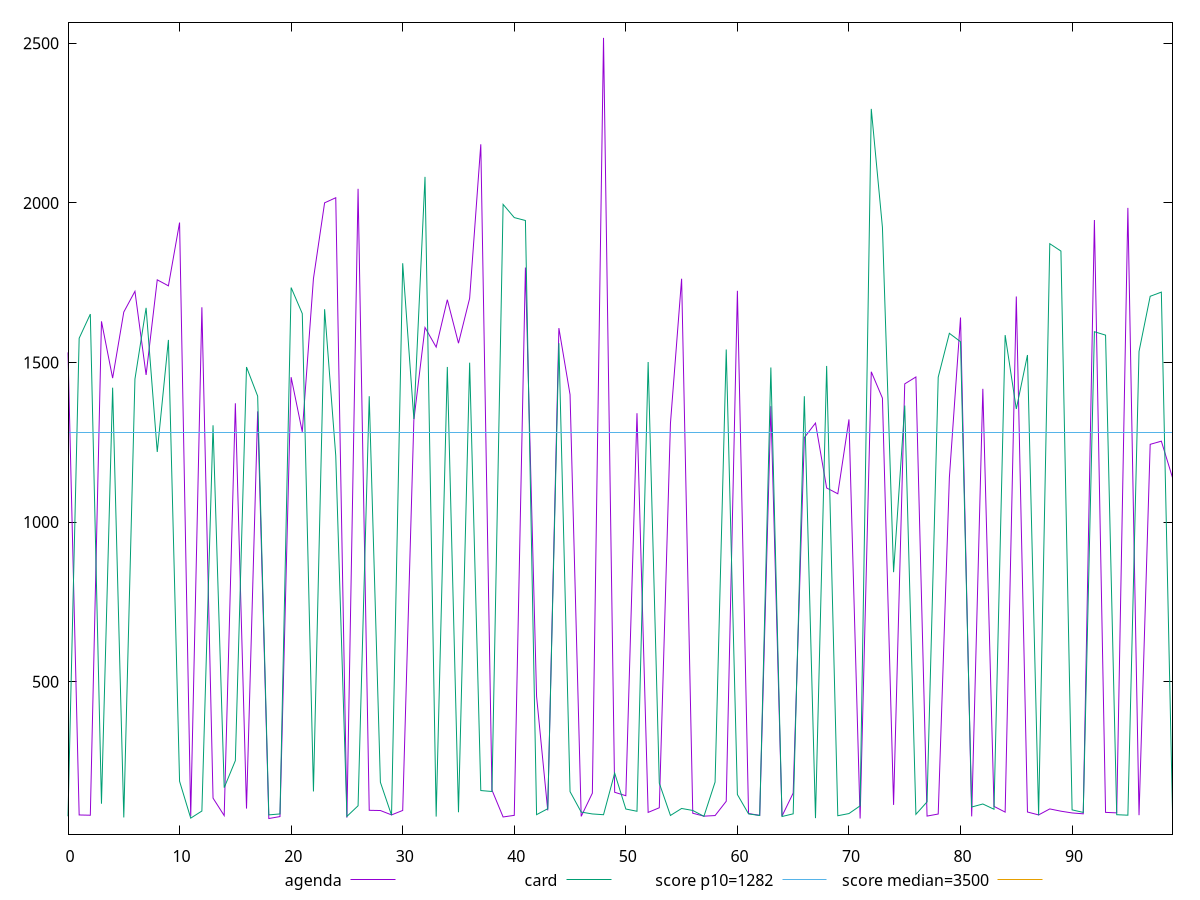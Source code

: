 reset

$agenda <<EOF
0 1531.6039999999991
1 82.39999999999998
2 81.56399999999998
3 1628.9399999999982
4 1451.1159999999986
5 1658.1080000000009
6 1723.0159999999996
7 1461.1119999999987
8 1759.019999999999
9 1740.1359999999997
10 1938.4279999999992
11 77.67199999999997
12 1673.0679999999986
13 135.17600000000004
14 80.43199999999997
15 1372.1359999999988
16 102.416
17 1346.8960000000004
18 71.24799999999999
19 77.36799999999998
20 1453.9879999999994
21 1282.5559999999996
22 1762.8639999999994
23 2000.2599999999984
24 2016.2439999999992
25 74.072
26 2044.1039999999985
27 96.97199999999998
28 96.29599999999996
29 82.59999999999997
30 96.50400000000002
31 1319.4559999999992
32 1609.5839999999985
33 1548.1919999999993
34 1696.7319999999986
35 1560.4759999999994
36 1701.0039999999983
37 2183.7319999999995
38 160.45199999999994
39 76.09999999999997
40 81.17599999999997
41 1797.551999999999
42 453.72800000000007
43 96.72799999999998
44 1607.7519999999997
45 1399.2919999999995
46 78.01199999999997
47 150.66000000000003
48 2516.9680000000003
49 153.476
50 142.69200000000004
51 1341.192
52 90.41999999999996
53 104.96399999999997
54 1309.191999999999
55 1762.4559999999992
56 87.82399999999998
57 78.68399999999997
58 80.49599999999998
59 125.3
60 1724.5520000000004
61 86.75599999999997
62 81.23199999999997
63 1363.2639999999994
64 78.86399999999998
65 150.94
66 1264.7239999999997
67 1310.2599999999993
68 1106.9280000000008
69 1088.6519999999991
70 1321.7199999999993
71 71.27199999999998
72 1470.9719999999986
73 1388.4359999999997
74 113.94
75 1433.0399999999995
76 1454.6199999999994
77 78.87999999999998
78 85.35999999999996
79 1139.1239999999993
80 1640.903999999999
81 77.97199999999998
82 1417.487999999999
83 109.26399999999998
84 91.34799999999998
85 1706.9119999999994
86 91.65999999999997
87 82.56399999999996
88 101.31599999999997
89 94.21599999999998
90 88.72799999999998
91 85.96399999999998
92 1946.455999999999
93 90.50799999999998
94 88.93599999999998
95 1984.4959999999994
96 81.63999999999997
97 1243.5919999999996
98 1253.5439999999992
99 1139.311999999999
EOF

$card <<EOF
0 78.23199999999999
1 1575.9679999999992
2 1651.655999999999
3 117.51200000000001
4 1421.1119999999992
5 74.58399999999995
6 1448.1559999999988
7 1671.163999999999
8 1219.6279999999997
9 1570.7159999999988
10 187.948
11 72.42399999999999
12 94.708
13 1303.3359999999989
14 167.87599999999998
15 252.63600000000005
16 1485.7639999999994
17 1394.6399999999987
18 82.64799999999997
19 85.616
20 1734.7439999999995
21 1653.1839999999997
22 156.14000000000004
23 1666.8639999999996
24 1207.6559999999993
25 77.94000000000001
26 111.184
27 1394.3639999999996
28 184.97600000000014
29 81.64399999999996
30 1810.9519999999993
31 1322.9559999999997
32 2081.647999999999
33 77.304
34 1486.1279999999997
35 90.94799999999998
36 1499.3839999999996
37 158.908
38 155.90400000000005
39 1995.368
40 1953.996
41 1944.871999999999
42 83.32799999999997
43 101.90799999999996
44 1560.504
45 155.524
46 91.42399999999998
47 85.55199999999996
48 83.15999999999998
49 213.528
50 101.004
51 93.93599999999996
52 1501.4439999999986
53 181.88800000000003
54 80.80799999999996
55 102.72800000000001
56 96.51199999999996
57 78.192
58 185.45599999999993
59 1540.8919999999991
60 146.368
61 85.83199999999998
62 80.61199999999997
63 1484.3199999999997
64 77.54799999999996
65 85.91199999999999
66 1394.3319999999994
67 72.41199999999998
68 1489.1479999999997
69 79.98399999999998
70 86.776
71 110.988
72 2294.6199999999994
73 1923.5999999999979
74 843.0959999999994
75 1365.1999999999996
76 84.28399999999996
77 123.46800000000002
78 1454.039999999999
79 1591.4519999999993
80 1565.156
81 107.27200000000002
82 116.75999999999996
83 100.316
84 1585.8599999999997
85 1354.371999999999
86 1523.4559999999994
87 81.05199999999999
88 1872.1759999999977
89 1849.0919999999992
90 98.32799999999996
91 90.416
92 1596.4199999999983
93 1585.7640000000001
94 83.19999999999997
95 81.66799999999998
96 1534.5959999999989
97 1707.4359999999997
98 1720.508
99 92.548
EOF

set key outside below
set xrange [0:99]
set yrange [22.333599999999983:2565.8824000000004]
set trange [22.333599999999983:2565.8824000000004]
set terminal svg size 640, 520 enhanced background rgb 'white'
set output "reports/report_00028_2021-02-24T12-49-42.674Z/bootup-time/comparison/line/1_vs_2.svg"

plot $agenda title "agenda" with line, \
     $card title "card" with line, \
     1282 title "score p10=1282", \
     3500 title "score median=3500"

reset
